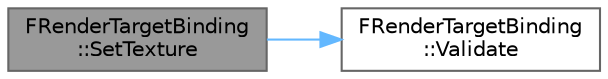 digraph "FRenderTargetBinding::SetTexture"
{
 // INTERACTIVE_SVG=YES
 // LATEX_PDF_SIZE
  bgcolor="transparent";
  edge [fontname=Helvetica,fontsize=10,labelfontname=Helvetica,labelfontsize=10];
  node [fontname=Helvetica,fontsize=10,shape=box,height=0.2,width=0.4];
  rankdir="LR";
  Node1 [id="Node000001",label="FRenderTargetBinding\l::SetTexture",height=0.2,width=0.4,color="gray40", fillcolor="grey60", style="filled", fontcolor="black",tooltip=" "];
  Node1 -> Node2 [id="edge1_Node000001_Node000002",color="steelblue1",style="solid",tooltip=" "];
  Node2 [id="Node000002",label="FRenderTargetBinding\l::Validate",height=0.2,width=0.4,color="grey40", fillcolor="white", style="filled",URL="$d2/d6f/structFRenderTargetBinding.html#a93efe69b2485cd4d4745f1103fa769fc",tooltip=" "];
}
